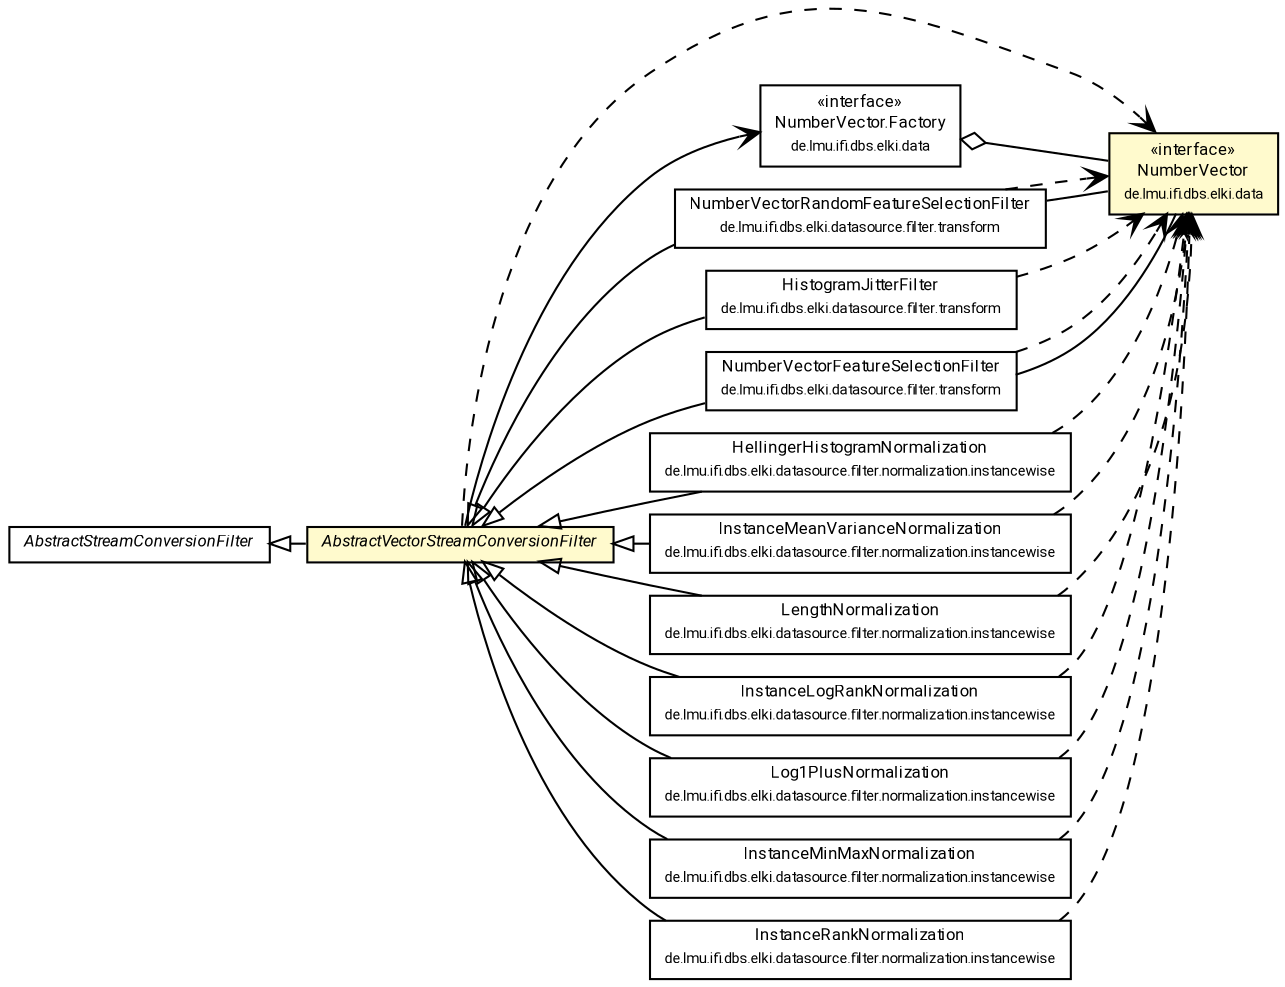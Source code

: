 #!/usr/local/bin/dot
#
# Class diagram 
# Generated by UMLGraph version R5_7_2-60-g0e99a6 (http://www.spinellis.gr/umlgraph/)
#

digraph G {
	graph [fontnames="svg"]
	edge [fontname="Roboto",fontsize=7,labelfontname="Roboto",labelfontsize=7,color="black"];
	node [fontname="Roboto",fontcolor="black",fontsize=8,shape=plaintext,margin=0,width=0,height=0];
	nodesep=0.15;
	ranksep=0.25;
	rankdir=LR;
	// de.lmu.ifi.dbs.elki.data.NumberVector
	c1423266 [label=<<table title="de.lmu.ifi.dbs.elki.data.NumberVector" border="0" cellborder="1" cellspacing="0" cellpadding="2" bgcolor="LemonChiffon" href="../../data/NumberVector.html" target="_parent">
		<tr><td><table border="0" cellspacing="0" cellpadding="1">
		<tr><td align="center" balign="center"> &#171;interface&#187; </td></tr>
		<tr><td align="center" balign="center"> <font face="Roboto">NumberVector</font> </td></tr>
		<tr><td align="center" balign="center"> <font face="Roboto" point-size="7.0">de.lmu.ifi.dbs.elki.data</font> </td></tr>
		</table></td></tr>
		</table>>, URL="../../data/NumberVector.html"];
	// de.lmu.ifi.dbs.elki.data.NumberVector.Factory<V extends de.lmu.ifi.dbs.elki.data.NumberVector>
	c1423267 [label=<<table title="de.lmu.ifi.dbs.elki.data.NumberVector.Factory" border="0" cellborder="1" cellspacing="0" cellpadding="2" href="../../data/NumberVector.Factory.html" target="_parent">
		<tr><td><table border="0" cellspacing="0" cellpadding="1">
		<tr><td align="center" balign="center"> &#171;interface&#187; </td></tr>
		<tr><td align="center" balign="center"> <font face="Roboto">NumberVector.Factory</font> </td></tr>
		<tr><td align="center" balign="center"> <font face="Roboto" point-size="7.0">de.lmu.ifi.dbs.elki.data</font> </td></tr>
		</table></td></tr>
		</table>>, URL="../../data/NumberVector.Factory.html"];
	// de.lmu.ifi.dbs.elki.datasource.filter.AbstractVectorStreamConversionFilter<I, O extends de.lmu.ifi.dbs.elki.data.NumberVector>
	c1424769 [label=<<table title="de.lmu.ifi.dbs.elki.datasource.filter.AbstractVectorStreamConversionFilter" border="0" cellborder="1" cellspacing="0" cellpadding="2" bgcolor="lemonChiffon" href="AbstractVectorStreamConversionFilter.html" target="_parent">
		<tr><td><table border="0" cellspacing="0" cellpadding="1">
		<tr><td align="center" balign="center"> <font face="Roboto"><i>AbstractVectorStreamConversionFilter</i></font> </td></tr>
		</table></td></tr>
		</table>>, URL="AbstractVectorStreamConversionFilter.html"];
	// de.lmu.ifi.dbs.elki.datasource.filter.transform.NumberVectorRandomFeatureSelectionFilter<V extends de.lmu.ifi.dbs.elki.data.NumberVector>
	c1424779 [label=<<table title="de.lmu.ifi.dbs.elki.datasource.filter.transform.NumberVectorRandomFeatureSelectionFilter" border="0" cellborder="1" cellspacing="0" cellpadding="2" href="transform/NumberVectorRandomFeatureSelectionFilter.html" target="_parent">
		<tr><td><table border="0" cellspacing="0" cellpadding="1">
		<tr><td align="center" balign="center"> <font face="Roboto">NumberVectorRandomFeatureSelectionFilter</font> </td></tr>
		<tr><td align="center" balign="center"> <font face="Roboto" point-size="7.0">de.lmu.ifi.dbs.elki.datasource.filter.transform</font> </td></tr>
		</table></td></tr>
		</table>>, URL="transform/NumberVectorRandomFeatureSelectionFilter.html"];
	// de.lmu.ifi.dbs.elki.datasource.filter.transform.HistogramJitterFilter<V extends de.lmu.ifi.dbs.elki.data.NumberVector>
	c1424785 [label=<<table title="de.lmu.ifi.dbs.elki.datasource.filter.transform.HistogramJitterFilter" border="0" cellborder="1" cellspacing="0" cellpadding="2" href="transform/HistogramJitterFilter.html" target="_parent">
		<tr><td><table border="0" cellspacing="0" cellpadding="1">
		<tr><td align="center" balign="center"> <font face="Roboto">HistogramJitterFilter</font> </td></tr>
		<tr><td align="center" balign="center"> <font face="Roboto" point-size="7.0">de.lmu.ifi.dbs.elki.datasource.filter.transform</font> </td></tr>
		</table></td></tr>
		</table>>, URL="transform/HistogramJitterFilter.html"];
	// de.lmu.ifi.dbs.elki.datasource.filter.transform.NumberVectorFeatureSelectionFilter<V extends de.lmu.ifi.dbs.elki.data.NumberVector>
	c1424787 [label=<<table title="de.lmu.ifi.dbs.elki.datasource.filter.transform.NumberVectorFeatureSelectionFilter" border="0" cellborder="1" cellspacing="0" cellpadding="2" href="transform/NumberVectorFeatureSelectionFilter.html" target="_parent">
		<tr><td><table border="0" cellspacing="0" cellpadding="1">
		<tr><td align="center" balign="center"> <font face="Roboto">NumberVectorFeatureSelectionFilter</font> </td></tr>
		<tr><td align="center" balign="center"> <font face="Roboto" point-size="7.0">de.lmu.ifi.dbs.elki.datasource.filter.transform</font> </td></tr>
		</table></td></tr>
		</table>>, URL="transform/NumberVectorFeatureSelectionFilter.html"];
	// de.lmu.ifi.dbs.elki.datasource.filter.AbstractStreamConversionFilter<I, O>
	c1424791 [label=<<table title="de.lmu.ifi.dbs.elki.datasource.filter.AbstractStreamConversionFilter" border="0" cellborder="1" cellspacing="0" cellpadding="2" href="AbstractStreamConversionFilter.html" target="_parent">
		<tr><td><table border="0" cellspacing="0" cellpadding="1">
		<tr><td align="center" balign="center"> <font face="Roboto"><i>AbstractStreamConversionFilter</i></font> </td></tr>
		</table></td></tr>
		</table>>, URL="AbstractStreamConversionFilter.html"];
	// de.lmu.ifi.dbs.elki.datasource.filter.normalization.instancewise.HellingerHistogramNormalization<V extends de.lmu.ifi.dbs.elki.data.NumberVector>
	c1424823 [label=<<table title="de.lmu.ifi.dbs.elki.datasource.filter.normalization.instancewise.HellingerHistogramNormalization" border="0" cellborder="1" cellspacing="0" cellpadding="2" href="normalization/instancewise/HellingerHistogramNormalization.html" target="_parent">
		<tr><td><table border="0" cellspacing="0" cellpadding="1">
		<tr><td align="center" balign="center"> <font face="Roboto">HellingerHistogramNormalization</font> </td></tr>
		<tr><td align="center" balign="center"> <font face="Roboto" point-size="7.0">de.lmu.ifi.dbs.elki.datasource.filter.normalization.instancewise</font> </td></tr>
		</table></td></tr>
		</table>>, URL="normalization/instancewise/HellingerHistogramNormalization.html"];
	// de.lmu.ifi.dbs.elki.datasource.filter.normalization.instancewise.InstanceMeanVarianceNormalization<V extends de.lmu.ifi.dbs.elki.data.NumberVector>
	c1424825 [label=<<table title="de.lmu.ifi.dbs.elki.datasource.filter.normalization.instancewise.InstanceMeanVarianceNormalization" border="0" cellborder="1" cellspacing="0" cellpadding="2" href="normalization/instancewise/InstanceMeanVarianceNormalization.html" target="_parent">
		<tr><td><table border="0" cellspacing="0" cellpadding="1">
		<tr><td align="center" balign="center"> <font face="Roboto">InstanceMeanVarianceNormalization</font> </td></tr>
		<tr><td align="center" balign="center"> <font face="Roboto" point-size="7.0">de.lmu.ifi.dbs.elki.datasource.filter.normalization.instancewise</font> </td></tr>
		</table></td></tr>
		</table>>, URL="normalization/instancewise/InstanceMeanVarianceNormalization.html"];
	// de.lmu.ifi.dbs.elki.datasource.filter.normalization.instancewise.LengthNormalization<V extends de.lmu.ifi.dbs.elki.data.NumberVector>
	c1424827 [label=<<table title="de.lmu.ifi.dbs.elki.datasource.filter.normalization.instancewise.LengthNormalization" border="0" cellborder="1" cellspacing="0" cellpadding="2" href="normalization/instancewise/LengthNormalization.html" target="_parent">
		<tr><td><table border="0" cellspacing="0" cellpadding="1">
		<tr><td align="center" balign="center"> <font face="Roboto">LengthNormalization</font> </td></tr>
		<tr><td align="center" balign="center"> <font face="Roboto" point-size="7.0">de.lmu.ifi.dbs.elki.datasource.filter.normalization.instancewise</font> </td></tr>
		</table></td></tr>
		</table>>, URL="normalization/instancewise/LengthNormalization.html"];
	// de.lmu.ifi.dbs.elki.datasource.filter.normalization.instancewise.InstanceLogRankNormalization<V extends de.lmu.ifi.dbs.elki.data.NumberVector>
	c1424829 [label=<<table title="de.lmu.ifi.dbs.elki.datasource.filter.normalization.instancewise.InstanceLogRankNormalization" border="0" cellborder="1" cellspacing="0" cellpadding="2" href="normalization/instancewise/InstanceLogRankNormalization.html" target="_parent">
		<tr><td><table border="0" cellspacing="0" cellpadding="1">
		<tr><td align="center" balign="center"> <font face="Roboto">InstanceLogRankNormalization</font> </td></tr>
		<tr><td align="center" balign="center"> <font face="Roboto" point-size="7.0">de.lmu.ifi.dbs.elki.datasource.filter.normalization.instancewise</font> </td></tr>
		</table></td></tr>
		</table>>, URL="normalization/instancewise/InstanceLogRankNormalization.html"];
	// de.lmu.ifi.dbs.elki.datasource.filter.normalization.instancewise.Log1PlusNormalization<V extends de.lmu.ifi.dbs.elki.data.NumberVector>
	c1424831 [label=<<table title="de.lmu.ifi.dbs.elki.datasource.filter.normalization.instancewise.Log1PlusNormalization" border="0" cellborder="1" cellspacing="0" cellpadding="2" href="normalization/instancewise/Log1PlusNormalization.html" target="_parent">
		<tr><td><table border="0" cellspacing="0" cellpadding="1">
		<tr><td align="center" balign="center"> <font face="Roboto">Log1PlusNormalization</font> </td></tr>
		<tr><td align="center" balign="center"> <font face="Roboto" point-size="7.0">de.lmu.ifi.dbs.elki.datasource.filter.normalization.instancewise</font> </td></tr>
		</table></td></tr>
		</table>>, URL="normalization/instancewise/Log1PlusNormalization.html"];
	// de.lmu.ifi.dbs.elki.datasource.filter.normalization.instancewise.InstanceMinMaxNormalization<V extends de.lmu.ifi.dbs.elki.data.NumberVector>
	c1424833 [label=<<table title="de.lmu.ifi.dbs.elki.datasource.filter.normalization.instancewise.InstanceMinMaxNormalization" border="0" cellborder="1" cellspacing="0" cellpadding="2" href="normalization/instancewise/InstanceMinMaxNormalization.html" target="_parent">
		<tr><td><table border="0" cellspacing="0" cellpadding="1">
		<tr><td align="center" balign="center"> <font face="Roboto">InstanceMinMaxNormalization</font> </td></tr>
		<tr><td align="center" balign="center"> <font face="Roboto" point-size="7.0">de.lmu.ifi.dbs.elki.datasource.filter.normalization.instancewise</font> </td></tr>
		</table></td></tr>
		</table>>, URL="normalization/instancewise/InstanceMinMaxNormalization.html"];
	// de.lmu.ifi.dbs.elki.datasource.filter.normalization.instancewise.InstanceRankNormalization<V extends de.lmu.ifi.dbs.elki.data.NumberVector>
	c1424835 [label=<<table title="de.lmu.ifi.dbs.elki.datasource.filter.normalization.instancewise.InstanceRankNormalization" border="0" cellborder="1" cellspacing="0" cellpadding="2" href="normalization/instancewise/InstanceRankNormalization.html" target="_parent">
		<tr><td><table border="0" cellspacing="0" cellpadding="1">
		<tr><td align="center" balign="center"> <font face="Roboto">InstanceRankNormalization</font> </td></tr>
		<tr><td align="center" balign="center"> <font face="Roboto" point-size="7.0">de.lmu.ifi.dbs.elki.datasource.filter.normalization.instancewise</font> </td></tr>
		</table></td></tr>
		</table>>, URL="normalization/instancewise/InstanceRankNormalization.html"];
	// de.lmu.ifi.dbs.elki.data.NumberVector.Factory<V extends de.lmu.ifi.dbs.elki.data.NumberVector> has de.lmu.ifi.dbs.elki.data.NumberVector
	c1423267 -> c1423266 [arrowhead=none,arrowtail=ediamond,dir=back,weight=4];
	// de.lmu.ifi.dbs.elki.datasource.filter.AbstractVectorStreamConversionFilter<I, O extends de.lmu.ifi.dbs.elki.data.NumberVector> extends de.lmu.ifi.dbs.elki.datasource.filter.AbstractStreamConversionFilter<I, O>
	c1424791 -> c1424769 [arrowtail=empty,dir=back,weight=10];
	// de.lmu.ifi.dbs.elki.datasource.filter.transform.NumberVectorRandomFeatureSelectionFilter<V extends de.lmu.ifi.dbs.elki.data.NumberVector> extends de.lmu.ifi.dbs.elki.datasource.filter.AbstractVectorStreamConversionFilter<I, O extends de.lmu.ifi.dbs.elki.data.NumberVector>
	c1424769 -> c1424779 [arrowtail=empty,dir=back,weight=10];
	// de.lmu.ifi.dbs.elki.datasource.filter.transform.NumberVectorRandomFeatureSelectionFilter<V extends de.lmu.ifi.dbs.elki.data.NumberVector> assoc de.lmu.ifi.dbs.elki.data.NumberVector
	c1424779 -> c1423266 [arrowhead=none,weight=2];
	// de.lmu.ifi.dbs.elki.datasource.filter.transform.HistogramJitterFilter<V extends de.lmu.ifi.dbs.elki.data.NumberVector> extends de.lmu.ifi.dbs.elki.datasource.filter.AbstractVectorStreamConversionFilter<I, O extends de.lmu.ifi.dbs.elki.data.NumberVector>
	c1424769 -> c1424785 [arrowtail=empty,dir=back,weight=10];
	// de.lmu.ifi.dbs.elki.datasource.filter.transform.NumberVectorFeatureSelectionFilter<V extends de.lmu.ifi.dbs.elki.data.NumberVector> extends de.lmu.ifi.dbs.elki.datasource.filter.AbstractVectorStreamConversionFilter<I, O extends de.lmu.ifi.dbs.elki.data.NumberVector>
	c1424769 -> c1424787 [arrowtail=empty,dir=back,weight=10];
	// de.lmu.ifi.dbs.elki.datasource.filter.transform.NumberVectorFeatureSelectionFilter<V extends de.lmu.ifi.dbs.elki.data.NumberVector> assoc de.lmu.ifi.dbs.elki.data.NumberVector
	c1424787 -> c1423266 [arrowhead=none,weight=2];
	// de.lmu.ifi.dbs.elki.datasource.filter.normalization.instancewise.HellingerHistogramNormalization<V extends de.lmu.ifi.dbs.elki.data.NumberVector> extends de.lmu.ifi.dbs.elki.datasource.filter.AbstractVectorStreamConversionFilter<I, O extends de.lmu.ifi.dbs.elki.data.NumberVector>
	c1424769 -> c1424823 [arrowtail=empty,dir=back,weight=10];
	// de.lmu.ifi.dbs.elki.datasource.filter.normalization.instancewise.InstanceMeanVarianceNormalization<V extends de.lmu.ifi.dbs.elki.data.NumberVector> extends de.lmu.ifi.dbs.elki.datasource.filter.AbstractVectorStreamConversionFilter<I, O extends de.lmu.ifi.dbs.elki.data.NumberVector>
	c1424769 -> c1424825 [arrowtail=empty,dir=back,weight=10];
	// de.lmu.ifi.dbs.elki.datasource.filter.normalization.instancewise.LengthNormalization<V extends de.lmu.ifi.dbs.elki.data.NumberVector> extends de.lmu.ifi.dbs.elki.datasource.filter.AbstractVectorStreamConversionFilter<I, O extends de.lmu.ifi.dbs.elki.data.NumberVector>
	c1424769 -> c1424827 [arrowtail=empty,dir=back,weight=10];
	// de.lmu.ifi.dbs.elki.datasource.filter.normalization.instancewise.InstanceLogRankNormalization<V extends de.lmu.ifi.dbs.elki.data.NumberVector> extends de.lmu.ifi.dbs.elki.datasource.filter.AbstractVectorStreamConversionFilter<I, O extends de.lmu.ifi.dbs.elki.data.NumberVector>
	c1424769 -> c1424829 [arrowtail=empty,dir=back,weight=10];
	// de.lmu.ifi.dbs.elki.datasource.filter.normalization.instancewise.Log1PlusNormalization<V extends de.lmu.ifi.dbs.elki.data.NumberVector> extends de.lmu.ifi.dbs.elki.datasource.filter.AbstractVectorStreamConversionFilter<I, O extends de.lmu.ifi.dbs.elki.data.NumberVector>
	c1424769 -> c1424831 [arrowtail=empty,dir=back,weight=10];
	// de.lmu.ifi.dbs.elki.datasource.filter.normalization.instancewise.InstanceMinMaxNormalization<V extends de.lmu.ifi.dbs.elki.data.NumberVector> extends de.lmu.ifi.dbs.elki.datasource.filter.AbstractVectorStreamConversionFilter<I, O extends de.lmu.ifi.dbs.elki.data.NumberVector>
	c1424769 -> c1424833 [arrowtail=empty,dir=back,weight=10];
	// de.lmu.ifi.dbs.elki.datasource.filter.normalization.instancewise.InstanceRankNormalization<V extends de.lmu.ifi.dbs.elki.data.NumberVector> extends de.lmu.ifi.dbs.elki.datasource.filter.AbstractVectorStreamConversionFilter<I, O extends de.lmu.ifi.dbs.elki.data.NumberVector>
	c1424769 -> c1424835 [arrowtail=empty,dir=back,weight=10];
	// de.lmu.ifi.dbs.elki.datasource.filter.AbstractVectorStreamConversionFilter<I, O extends de.lmu.ifi.dbs.elki.data.NumberVector> navassoc de.lmu.ifi.dbs.elki.data.NumberVector.Factory<V extends de.lmu.ifi.dbs.elki.data.NumberVector>
	c1424769 -> c1423267 [arrowhead=open,weight=1];
	// de.lmu.ifi.dbs.elki.datasource.filter.AbstractVectorStreamConversionFilter<I, O extends de.lmu.ifi.dbs.elki.data.NumberVector> depend de.lmu.ifi.dbs.elki.data.NumberVector
	c1424769 -> c1423266 [arrowhead=open,style=dashed,weight=0];
	// de.lmu.ifi.dbs.elki.datasource.filter.transform.NumberVectorRandomFeatureSelectionFilter<V extends de.lmu.ifi.dbs.elki.data.NumberVector> depend de.lmu.ifi.dbs.elki.data.NumberVector
	c1424779 -> c1423266 [arrowhead=open,style=dashed,weight=0];
	// de.lmu.ifi.dbs.elki.datasource.filter.transform.HistogramJitterFilter<V extends de.lmu.ifi.dbs.elki.data.NumberVector> depend de.lmu.ifi.dbs.elki.data.NumberVector
	c1424785 -> c1423266 [arrowhead=open,style=dashed,weight=0];
	// de.lmu.ifi.dbs.elki.datasource.filter.transform.NumberVectorFeatureSelectionFilter<V extends de.lmu.ifi.dbs.elki.data.NumberVector> depend de.lmu.ifi.dbs.elki.data.NumberVector
	c1424787 -> c1423266 [arrowhead=open,style=dashed,weight=0];
	// de.lmu.ifi.dbs.elki.datasource.filter.normalization.instancewise.HellingerHistogramNormalization<V extends de.lmu.ifi.dbs.elki.data.NumberVector> depend de.lmu.ifi.dbs.elki.data.NumberVector
	c1424823 -> c1423266 [arrowhead=open,style=dashed,weight=0];
	// de.lmu.ifi.dbs.elki.datasource.filter.normalization.instancewise.InstanceMeanVarianceNormalization<V extends de.lmu.ifi.dbs.elki.data.NumberVector> depend de.lmu.ifi.dbs.elki.data.NumberVector
	c1424825 -> c1423266 [arrowhead=open,style=dashed,weight=0];
	// de.lmu.ifi.dbs.elki.datasource.filter.normalization.instancewise.LengthNormalization<V extends de.lmu.ifi.dbs.elki.data.NumberVector> depend de.lmu.ifi.dbs.elki.data.NumberVector
	c1424827 -> c1423266 [arrowhead=open,style=dashed,weight=0];
	// de.lmu.ifi.dbs.elki.datasource.filter.normalization.instancewise.InstanceLogRankNormalization<V extends de.lmu.ifi.dbs.elki.data.NumberVector> depend de.lmu.ifi.dbs.elki.data.NumberVector
	c1424829 -> c1423266 [arrowhead=open,style=dashed,weight=0];
	// de.lmu.ifi.dbs.elki.datasource.filter.normalization.instancewise.Log1PlusNormalization<V extends de.lmu.ifi.dbs.elki.data.NumberVector> depend de.lmu.ifi.dbs.elki.data.NumberVector
	c1424831 -> c1423266 [arrowhead=open,style=dashed,weight=0];
	// de.lmu.ifi.dbs.elki.datasource.filter.normalization.instancewise.InstanceMinMaxNormalization<V extends de.lmu.ifi.dbs.elki.data.NumberVector> depend de.lmu.ifi.dbs.elki.data.NumberVector
	c1424833 -> c1423266 [arrowhead=open,style=dashed,weight=0];
	// de.lmu.ifi.dbs.elki.datasource.filter.normalization.instancewise.InstanceRankNormalization<V extends de.lmu.ifi.dbs.elki.data.NumberVector> depend de.lmu.ifi.dbs.elki.data.NumberVector
	c1424835 -> c1423266 [arrowhead=open,style=dashed,weight=0];
}

